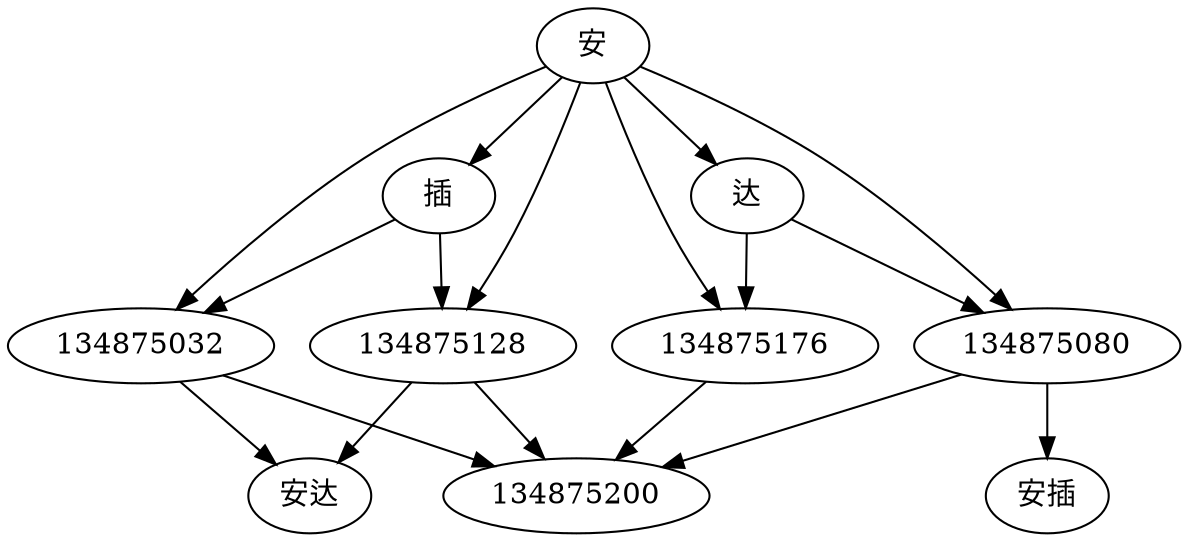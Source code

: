 digraph graphname {

	安 -> 134875032;
	安 -> 插;
	安 -> 134875080;
	安 -> 达;
	安 -> 134875128;
	安 -> 134875176;
	插 -> 134875032;
	插 -> 134875128;
	达 -> 134875080;
	达 -> 134875176;
	134875032 -> 134875200;
	134875032 ->  安达;
	134875080 -> 134875200;
	134875080 ->  安插;
	134875128 -> 134875200;
	134875128 ->  安达;
	134875176 -> 134875200;

}

